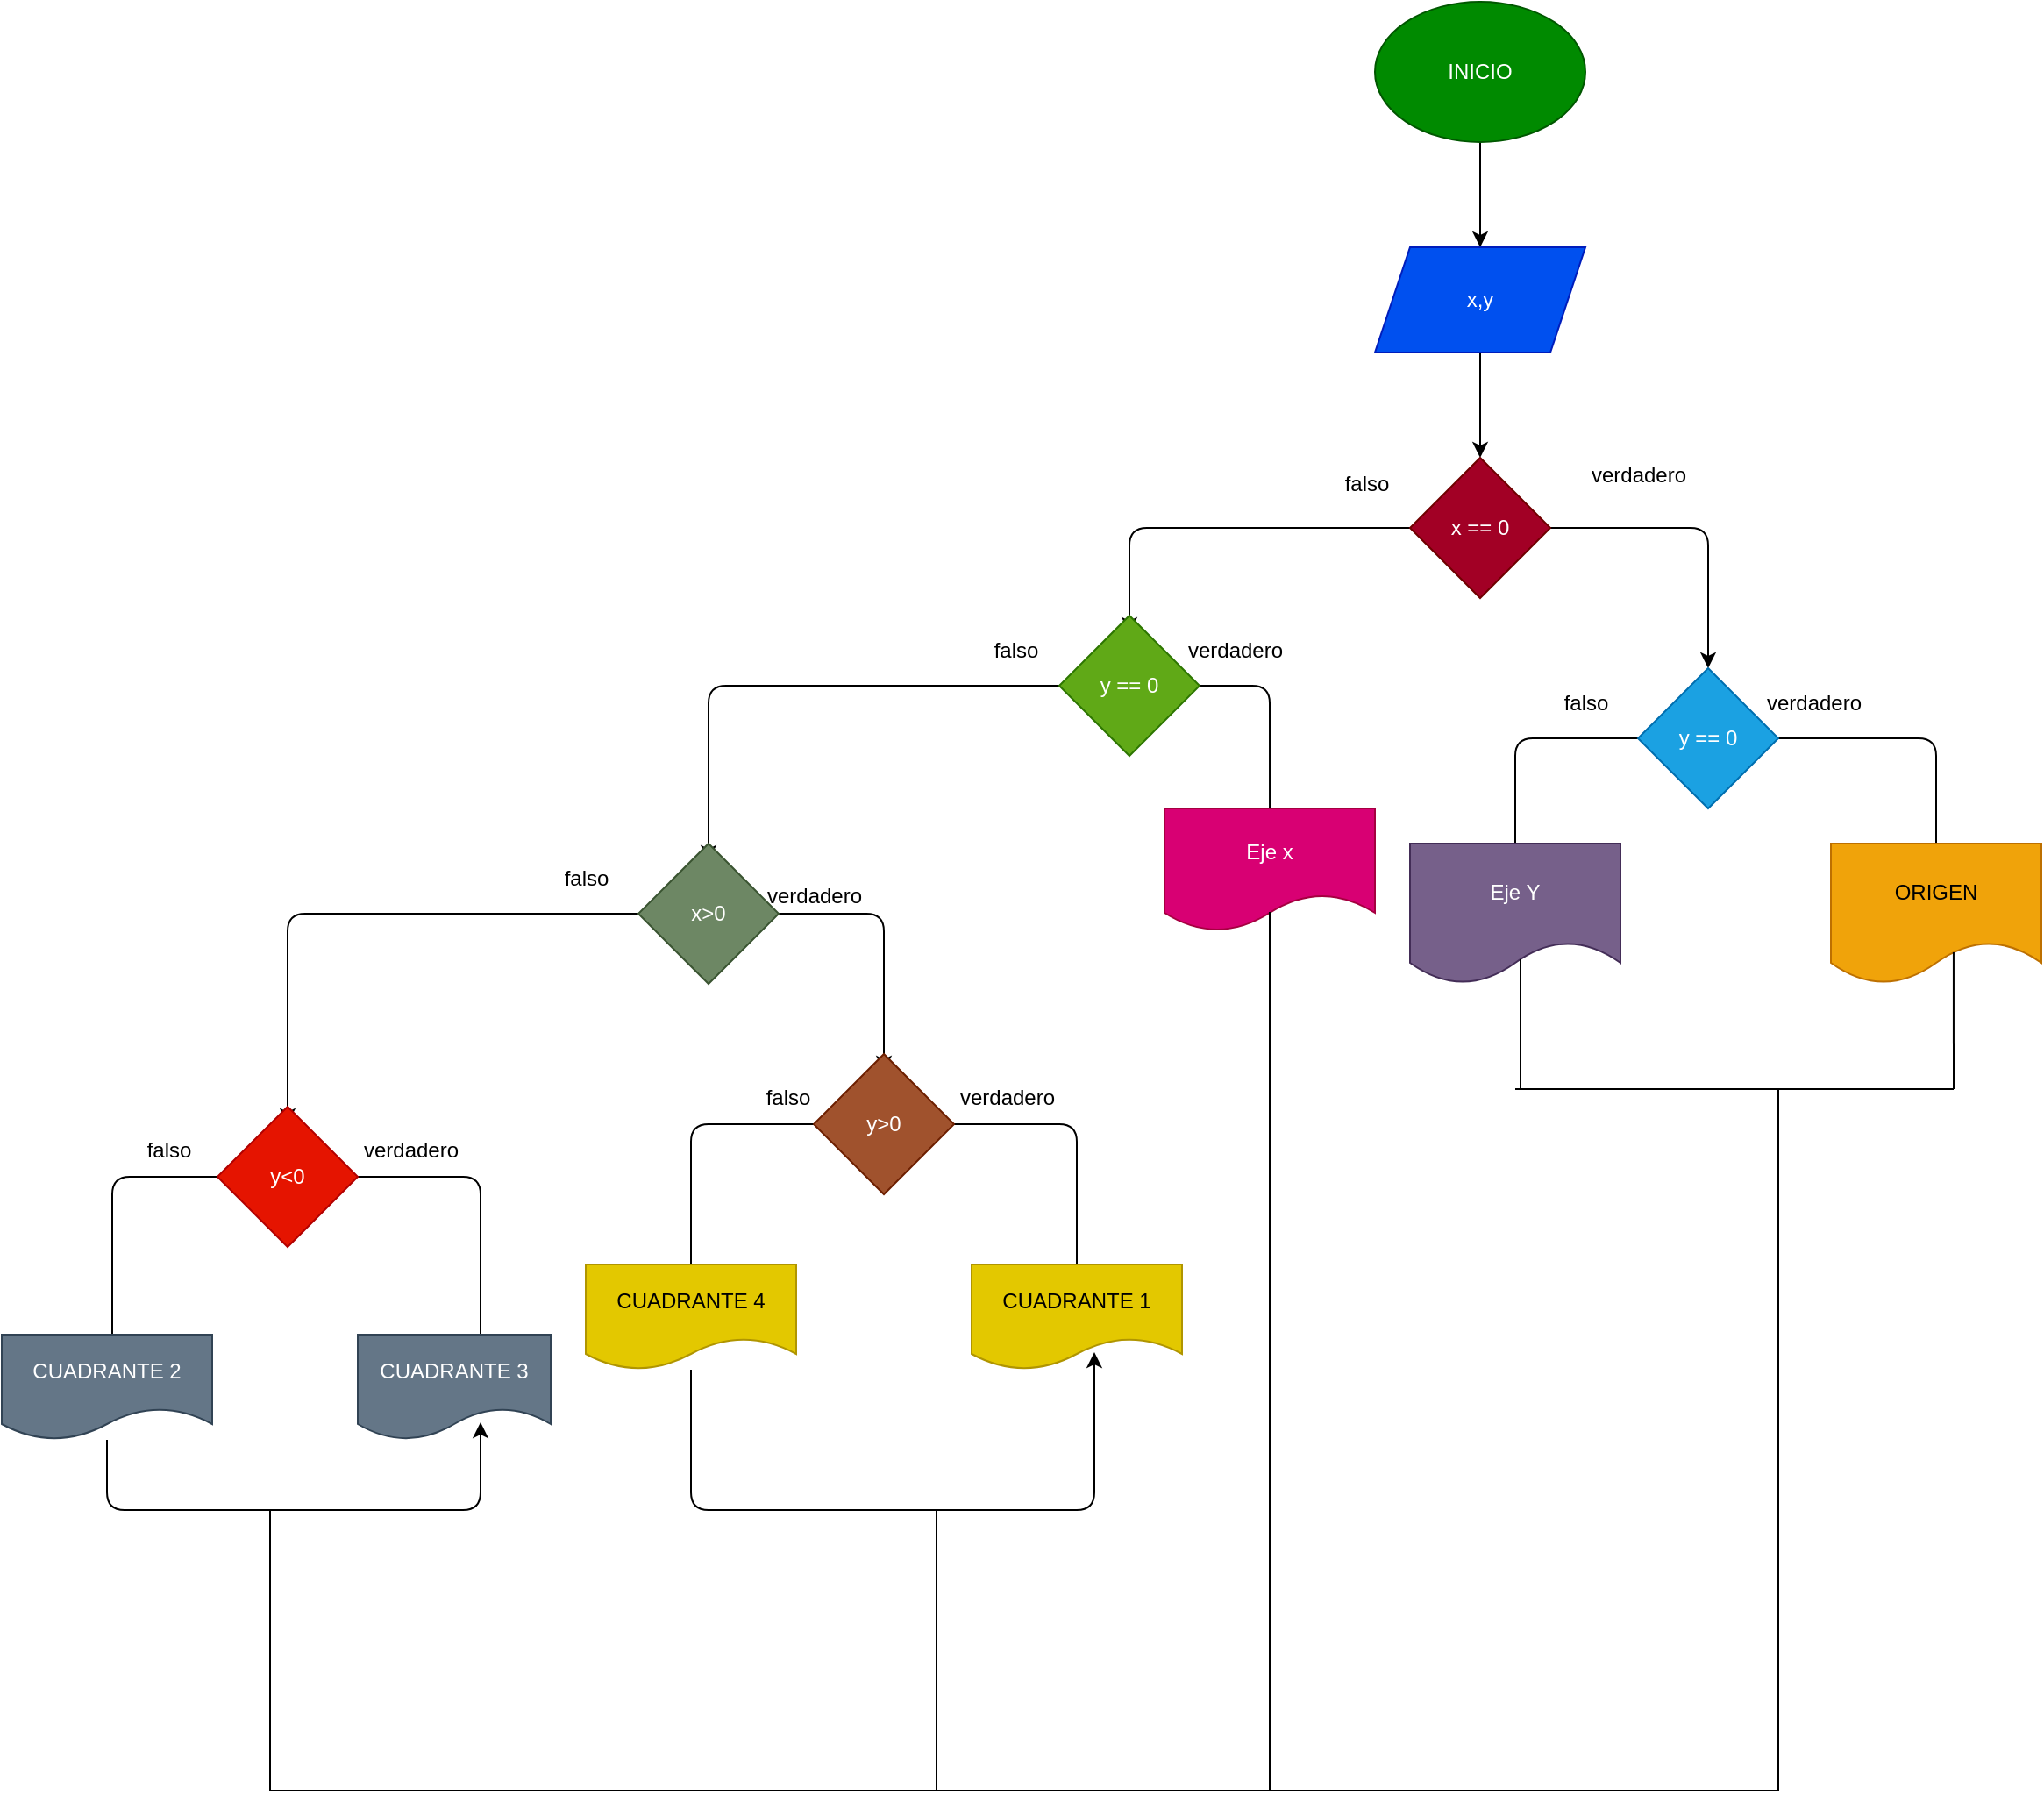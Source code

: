 <mxfile>
    <diagram id="_0bqjdxnfeRMfmfiy7eH" name="Página-1">
        <mxGraphModel dx="1489" dy="411" grid="1" gridSize="10" guides="1" tooltips="1" connect="1" arrows="1" fold="1" page="1" pageScale="1" pageWidth="827" pageHeight="1169" math="0" shadow="0">
            <root>
                <mxCell id="0"/>
                <mxCell id="1" parent="0"/>
                <mxCell id="3" style="edgeStyle=none;html=1;entryX=0.5;entryY=0;entryDx=0;entryDy=0;" parent="1" source="2" target="20" edge="1">
                    <mxGeometry relative="1" as="geometry">
                        <mxPoint x="310" y="190" as="targetPoint"/>
                    </mxGeometry>
                </mxCell>
                <mxCell id="2" value="INICIO" style="ellipse;whiteSpace=wrap;html=1;fillColor=#008a00;fontColor=#ffffff;strokeColor=#005700;" parent="1" vertex="1">
                    <mxGeometry x="250" y="60" width="120" height="80" as="geometry"/>
                </mxCell>
                <mxCell id="6" style="edgeStyle=none;html=1;exitX=0.5;exitY=1;exitDx=0;exitDy=0;" parent="1" source="20" edge="1">
                    <mxGeometry relative="1" as="geometry">
                        <mxPoint x="310" y="320" as="targetPoint"/>
                        <mxPoint x="310" y="270" as="sourcePoint"/>
                    </mxGeometry>
                </mxCell>
                <mxCell id="22" style="edgeStyle=none;html=1;" parent="1" source="7" edge="1">
                    <mxGeometry relative="1" as="geometry">
                        <mxPoint x="440" y="440" as="targetPoint"/>
                        <Array as="points">
                            <mxPoint x="440" y="360"/>
                        </Array>
                    </mxGeometry>
                </mxCell>
                <mxCell id="47" style="edgeStyle=none;html=1;" edge="1" parent="1" source="7">
                    <mxGeometry relative="1" as="geometry">
                        <mxPoint x="110" y="420" as="targetPoint"/>
                        <Array as="points">
                            <mxPoint x="110" y="360"/>
                        </Array>
                    </mxGeometry>
                </mxCell>
                <mxCell id="7" value="x == 0" style="rhombus;whiteSpace=wrap;html=1;fillColor=#a20025;fontColor=#ffffff;strokeColor=#6F0000;" parent="1" vertex="1">
                    <mxGeometry x="270" y="320" width="80" height="80" as="geometry"/>
                </mxCell>
                <mxCell id="20" value="x,y" style="shape=parallelogram;perimeter=parallelogramPerimeter;whiteSpace=wrap;html=1;fixedSize=1;fillColor=#0050ef;fontColor=#ffffff;strokeColor=#001DBC;" parent="1" vertex="1">
                    <mxGeometry x="250" y="200" width="120" height="60" as="geometry"/>
                </mxCell>
                <mxCell id="24" style="edgeStyle=none;html=1;exitX=1;exitY=0.5;exitDx=0;exitDy=0;" parent="1" source="23" edge="1">
                    <mxGeometry relative="1" as="geometry">
                        <mxPoint x="570" y="550" as="targetPoint"/>
                        <Array as="points">
                            <mxPoint x="570" y="480"/>
                        </Array>
                    </mxGeometry>
                </mxCell>
                <mxCell id="26" style="edgeStyle=none;html=1;" parent="1" source="23" edge="1">
                    <mxGeometry relative="1" as="geometry">
                        <mxPoint x="330" y="550" as="targetPoint"/>
                        <Array as="points">
                            <mxPoint x="330" y="480"/>
                        </Array>
                    </mxGeometry>
                </mxCell>
                <mxCell id="23" value="y == 0" style="rhombus;whiteSpace=wrap;html=1;fillColor=#1ba1e2;fontColor=#ffffff;strokeColor=#006EAF;" parent="1" vertex="1">
                    <mxGeometry x="400" y="440" width="80" height="80" as="geometry"/>
                </mxCell>
                <mxCell id="25" value="ORIGEN" style="shape=document;whiteSpace=wrap;html=1;boundedLbl=1;fillColor=#f0a30a;fontColor=#000000;strokeColor=#BD7000;" parent="1" vertex="1">
                    <mxGeometry x="510" y="540" width="120" height="80" as="geometry"/>
                </mxCell>
                <mxCell id="27" value="Eje Y" style="shape=document;whiteSpace=wrap;html=1;boundedLbl=1;fillColor=#76608a;fontColor=#ffffff;strokeColor=#432D57;" parent="1" vertex="1">
                    <mxGeometry x="270" y="540" width="120" height="80" as="geometry"/>
                </mxCell>
                <mxCell id="28" value="verdadero" style="text;html=1;align=center;verticalAlign=middle;resizable=0;points=[];autosize=1;strokeColor=none;fillColor=none;" parent="1" vertex="1">
                    <mxGeometry x="460" y="445" width="80" height="30" as="geometry"/>
                </mxCell>
                <mxCell id="29" value="falso" style="text;html=1;align=center;verticalAlign=middle;resizable=0;points=[];autosize=1;strokeColor=none;fillColor=none;" parent="1" vertex="1">
                    <mxGeometry x="345" y="445" width="50" height="30" as="geometry"/>
                </mxCell>
                <mxCell id="31" value="" style="endArrow=none;html=1;exitX=0.525;exitY=0.825;exitDx=0;exitDy=0;exitPerimeter=0;" parent="1" source="27" edge="1">
                    <mxGeometry width="50" height="50" relative="1" as="geometry">
                        <mxPoint x="330" y="760" as="sourcePoint"/>
                        <mxPoint x="333" y="680" as="targetPoint"/>
                    </mxGeometry>
                </mxCell>
                <mxCell id="32" value="" style="endArrow=none;html=1;entryX=0.583;entryY=0.775;entryDx=0;entryDy=0;entryPerimeter=0;" parent="1" target="25" edge="1">
                    <mxGeometry width="50" height="50" relative="1" as="geometry">
                        <mxPoint x="580" y="680" as="sourcePoint"/>
                        <mxPoint x="530" y="760" as="targetPoint"/>
                    </mxGeometry>
                </mxCell>
                <mxCell id="34" value="" style="endArrow=none;html=1;" parent="1" edge="1">
                    <mxGeometry width="50" height="50" relative="1" as="geometry">
                        <mxPoint x="330" y="680" as="sourcePoint"/>
                        <mxPoint x="580" y="680" as="targetPoint"/>
                    </mxGeometry>
                </mxCell>
                <mxCell id="35" value="verdadero" style="text;html=1;align=center;verticalAlign=middle;resizable=0;points=[];autosize=1;strokeColor=none;fillColor=none;" parent="1" vertex="1">
                    <mxGeometry x="360" y="315" width="80" height="30" as="geometry"/>
                </mxCell>
                <mxCell id="49" style="edgeStyle=none;html=1;entryX=0.667;entryY=0.033;entryDx=0;entryDy=0;entryPerimeter=0;" edge="1" parent="1" source="43">
                    <mxGeometry relative="1" as="geometry">
                        <mxPoint x="190.04" y="531.98" as="targetPoint"/>
                        <Array as="points">
                            <mxPoint x="190" y="450"/>
                        </Array>
                    </mxGeometry>
                </mxCell>
                <mxCell id="51" style="edgeStyle=none;html=1;" edge="1" parent="1" source="43">
                    <mxGeometry relative="1" as="geometry">
                        <mxPoint x="-130" y="550" as="targetPoint"/>
                        <Array as="points">
                            <mxPoint x="-130" y="450"/>
                        </Array>
                    </mxGeometry>
                </mxCell>
                <mxCell id="43" value="y == 0" style="rhombus;whiteSpace=wrap;html=1;fillColor=#60a917;fontColor=#ffffff;strokeColor=#2D7600;" vertex="1" parent="1">
                    <mxGeometry x="70" y="410" width="80" height="80" as="geometry"/>
                </mxCell>
                <mxCell id="50" value="Eje x" style="shape=document;whiteSpace=wrap;html=1;boundedLbl=1;fillColor=#d80073;fontColor=#ffffff;strokeColor=#A50040;" vertex="1" parent="1">
                    <mxGeometry x="130" y="520" width="120" height="70" as="geometry"/>
                </mxCell>
                <mxCell id="53" style="edgeStyle=none;html=1;" edge="1" parent="1" source="52">
                    <mxGeometry relative="1" as="geometry">
                        <mxPoint x="-30" y="670" as="targetPoint"/>
                        <Array as="points">
                            <mxPoint x="-30" y="580"/>
                        </Array>
                    </mxGeometry>
                </mxCell>
                <mxCell id="67" style="edgeStyle=none;html=1;" edge="1" parent="1" source="52">
                    <mxGeometry relative="1" as="geometry">
                        <mxPoint x="-370" y="700" as="targetPoint"/>
                        <Array as="points">
                            <mxPoint x="-370" y="580"/>
                        </Array>
                    </mxGeometry>
                </mxCell>
                <mxCell id="52" value="x&amp;gt;0" style="rhombus;whiteSpace=wrap;html=1;fillColor=#6d8764;fontColor=#ffffff;strokeColor=#3A5431;" vertex="1" parent="1">
                    <mxGeometry x="-170" y="540" width="80" height="80" as="geometry"/>
                </mxCell>
                <mxCell id="55" style="edgeStyle=none;html=1;" edge="1" parent="1" source="54">
                    <mxGeometry relative="1" as="geometry">
                        <mxPoint x="80" y="790" as="targetPoint"/>
                        <Array as="points">
                            <mxPoint x="80" y="700"/>
                        </Array>
                    </mxGeometry>
                </mxCell>
                <mxCell id="57" style="edgeStyle=none;html=1;" edge="1" parent="1" source="54">
                    <mxGeometry relative="1" as="geometry">
                        <mxPoint x="-140" y="790" as="targetPoint"/>
                        <Array as="points">
                            <mxPoint x="-140" y="700"/>
                        </Array>
                    </mxGeometry>
                </mxCell>
                <mxCell id="54" value="y&amp;gt;0" style="rhombus;whiteSpace=wrap;html=1;fillColor=#a0522d;fontColor=#ffffff;strokeColor=#6D1F00;" vertex="1" parent="1">
                    <mxGeometry x="-70" y="660" width="80" height="80" as="geometry"/>
                </mxCell>
                <mxCell id="56" value="CUADRANTE 1" style="shape=document;whiteSpace=wrap;html=1;boundedLbl=1;fillColor=#e3c800;fontColor=#000000;strokeColor=#B09500;" vertex="1" parent="1">
                    <mxGeometry x="20" y="780" width="120" height="60" as="geometry"/>
                </mxCell>
                <mxCell id="66" style="edgeStyle=none;html=1;" edge="1" parent="1" source="59">
                    <mxGeometry relative="1" as="geometry">
                        <mxPoint x="90" y="830" as="targetPoint"/>
                        <Array as="points">
                            <mxPoint x="-140" y="920"/>
                            <mxPoint x="90" y="920"/>
                        </Array>
                    </mxGeometry>
                </mxCell>
                <mxCell id="59" value="CUADRANTE 4" style="shape=document;whiteSpace=wrap;html=1;boundedLbl=1;fillColor=#e3c800;fontColor=#000000;strokeColor=#B09500;" vertex="1" parent="1">
                    <mxGeometry x="-200" y="780" width="120" height="60" as="geometry"/>
                </mxCell>
                <mxCell id="69" style="edgeStyle=none;html=1;" edge="1" parent="1" source="68">
                    <mxGeometry relative="1" as="geometry">
                        <mxPoint x="-260" y="830" as="targetPoint"/>
                        <Array as="points">
                            <mxPoint x="-260" y="730"/>
                        </Array>
                    </mxGeometry>
                </mxCell>
                <mxCell id="71" style="edgeStyle=none;html=1;" edge="1" parent="1" source="68">
                    <mxGeometry relative="1" as="geometry">
                        <mxPoint x="-470" y="830" as="targetPoint"/>
                        <Array as="points">
                            <mxPoint x="-470" y="730"/>
                        </Array>
                    </mxGeometry>
                </mxCell>
                <mxCell id="68" value="y&amp;lt;0" style="rhombus;whiteSpace=wrap;html=1;fillColor=#e51400;fontColor=#ffffff;strokeColor=#B20000;" vertex="1" parent="1">
                    <mxGeometry x="-410" y="690" width="80" height="80" as="geometry"/>
                </mxCell>
                <mxCell id="70" value="CUADRANTE 3" style="shape=document;whiteSpace=wrap;html=1;boundedLbl=1;fillColor=#647687;strokeColor=#314354;fontColor=#ffffff;" vertex="1" parent="1">
                    <mxGeometry x="-330" y="820" width="110" height="60" as="geometry"/>
                </mxCell>
                <mxCell id="80" style="edgeStyle=none;html=1;" edge="1" parent="1" source="72">
                    <mxGeometry relative="1" as="geometry">
                        <mxPoint x="-260" y="870" as="targetPoint"/>
                        <Array as="points">
                            <mxPoint x="-473" y="920"/>
                            <mxPoint x="-260" y="920"/>
                        </Array>
                    </mxGeometry>
                </mxCell>
                <mxCell id="72" value="CUADRANTE 2" style="shape=document;whiteSpace=wrap;html=1;boundedLbl=1;fillColor=#647687;fontColor=#ffffff;strokeColor=#314354;" vertex="1" parent="1">
                    <mxGeometry x="-533" y="820" width="120" height="60" as="geometry"/>
                </mxCell>
                <mxCell id="73" value="falso" style="text;html=1;align=center;verticalAlign=middle;resizable=0;points=[];autosize=1;strokeColor=none;fillColor=none;" vertex="1" parent="1">
                    <mxGeometry x="220" y="320" width="50" height="30" as="geometry"/>
                </mxCell>
                <mxCell id="74" value="verdadero" style="text;html=1;align=center;verticalAlign=middle;resizable=0;points=[];autosize=1;strokeColor=none;fillColor=none;" vertex="1" parent="1">
                    <mxGeometry x="130" y="415" width="80" height="30" as="geometry"/>
                </mxCell>
                <mxCell id="75" value="falso" style="text;html=1;align=center;verticalAlign=middle;resizable=0;points=[];autosize=1;strokeColor=none;fillColor=none;" vertex="1" parent="1">
                    <mxGeometry x="20" y="415" width="50" height="30" as="geometry"/>
                </mxCell>
                <mxCell id="76" value="verdadero" style="text;html=1;align=center;verticalAlign=middle;resizable=0;points=[];autosize=1;strokeColor=none;fillColor=none;" vertex="1" parent="1">
                    <mxGeometry x="-110" y="555" width="80" height="30" as="geometry"/>
                </mxCell>
                <mxCell id="77" value="falso" style="text;html=1;align=center;verticalAlign=middle;resizable=0;points=[];autosize=1;strokeColor=none;fillColor=none;" vertex="1" parent="1">
                    <mxGeometry x="-225" y="545" width="50" height="30" as="geometry"/>
                </mxCell>
                <mxCell id="78" value="verdadero" style="text;html=1;align=center;verticalAlign=middle;resizable=0;points=[];autosize=1;strokeColor=none;fillColor=none;" vertex="1" parent="1">
                    <mxGeometry x="-340" y="700" width="80" height="30" as="geometry"/>
                </mxCell>
                <mxCell id="79" value="falso" style="text;html=1;align=center;verticalAlign=middle;resizable=0;points=[];autosize=1;strokeColor=none;fillColor=none;" vertex="1" parent="1">
                    <mxGeometry x="-463" y="700" width="50" height="30" as="geometry"/>
                </mxCell>
                <mxCell id="81" value="verdadero" style="text;html=1;align=center;verticalAlign=middle;resizable=0;points=[];autosize=1;strokeColor=none;fillColor=none;" vertex="1" parent="1">
                    <mxGeometry y="670" width="80" height="30" as="geometry"/>
                </mxCell>
                <mxCell id="82" value="falso" style="text;html=1;align=center;verticalAlign=middle;resizable=0;points=[];autosize=1;strokeColor=none;fillColor=none;" vertex="1" parent="1">
                    <mxGeometry x="-110" y="670" width="50" height="30" as="geometry"/>
                </mxCell>
                <mxCell id="83" value="" style="endArrow=none;html=1;" edge="1" parent="1">
                    <mxGeometry width="50" height="50" relative="1" as="geometry">
                        <mxPoint x="-380" y="920" as="sourcePoint"/>
                        <mxPoint x="-380" y="1080" as="targetPoint"/>
                    </mxGeometry>
                </mxCell>
                <mxCell id="85" value="" style="endArrow=none;html=1;" edge="1" parent="1">
                    <mxGeometry width="50" height="50" relative="1" as="geometry">
                        <mxPoint x="-380" y="1080" as="sourcePoint"/>
                        <mxPoint x="480" y="1080" as="targetPoint"/>
                    </mxGeometry>
                </mxCell>
                <mxCell id="86" value="" style="endArrow=none;html=1;" edge="1" parent="1">
                    <mxGeometry width="50" height="50" relative="1" as="geometry">
                        <mxPoint x="480" y="1080" as="sourcePoint"/>
                        <mxPoint x="480" y="680" as="targetPoint"/>
                    </mxGeometry>
                </mxCell>
                <mxCell id="87" value="" style="endArrow=none;html=1;" edge="1" parent="1">
                    <mxGeometry width="50" height="50" relative="1" as="geometry">
                        <mxPoint y="1080" as="sourcePoint"/>
                        <mxPoint y="920" as="targetPoint"/>
                    </mxGeometry>
                </mxCell>
                <mxCell id="88" value="" style="endArrow=none;html=1;entryX=0.5;entryY=0.843;entryDx=0;entryDy=0;entryPerimeter=0;" edge="1" parent="1" target="50">
                    <mxGeometry width="50" height="50" relative="1" as="geometry">
                        <mxPoint x="190" y="1080" as="sourcePoint"/>
                        <mxPoint x="340" y="700" as="targetPoint"/>
                    </mxGeometry>
                </mxCell>
            </root>
        </mxGraphModel>
    </diagram>
</mxfile>